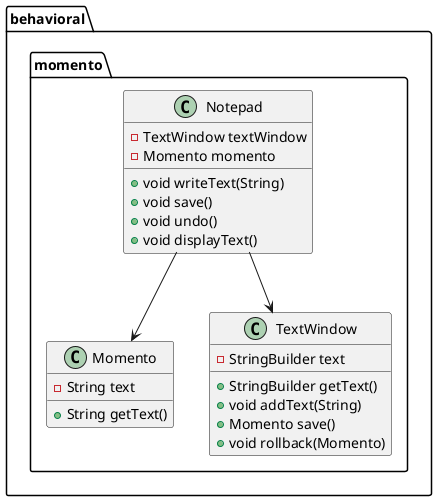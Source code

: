 @startuml
class behavioral.momento.Notepad {
- TextWindow textWindow
- Momento momento
+ void writeText(String)
+ void save()
+ void undo()
+ void displayText()
}
class behavioral.momento.Momento {
- String text
+ String getText()
}
class behavioral.momento.TextWindow {
- StringBuilder text
+ StringBuilder getText()
+ void addText(String)
+ Momento save()
+ void rollback(Momento)
}

behavioral.momento.Notepad --> behavioral.momento.TextWindow
behavioral.momento.Notepad --> behavioral.momento.Momento

@enduml